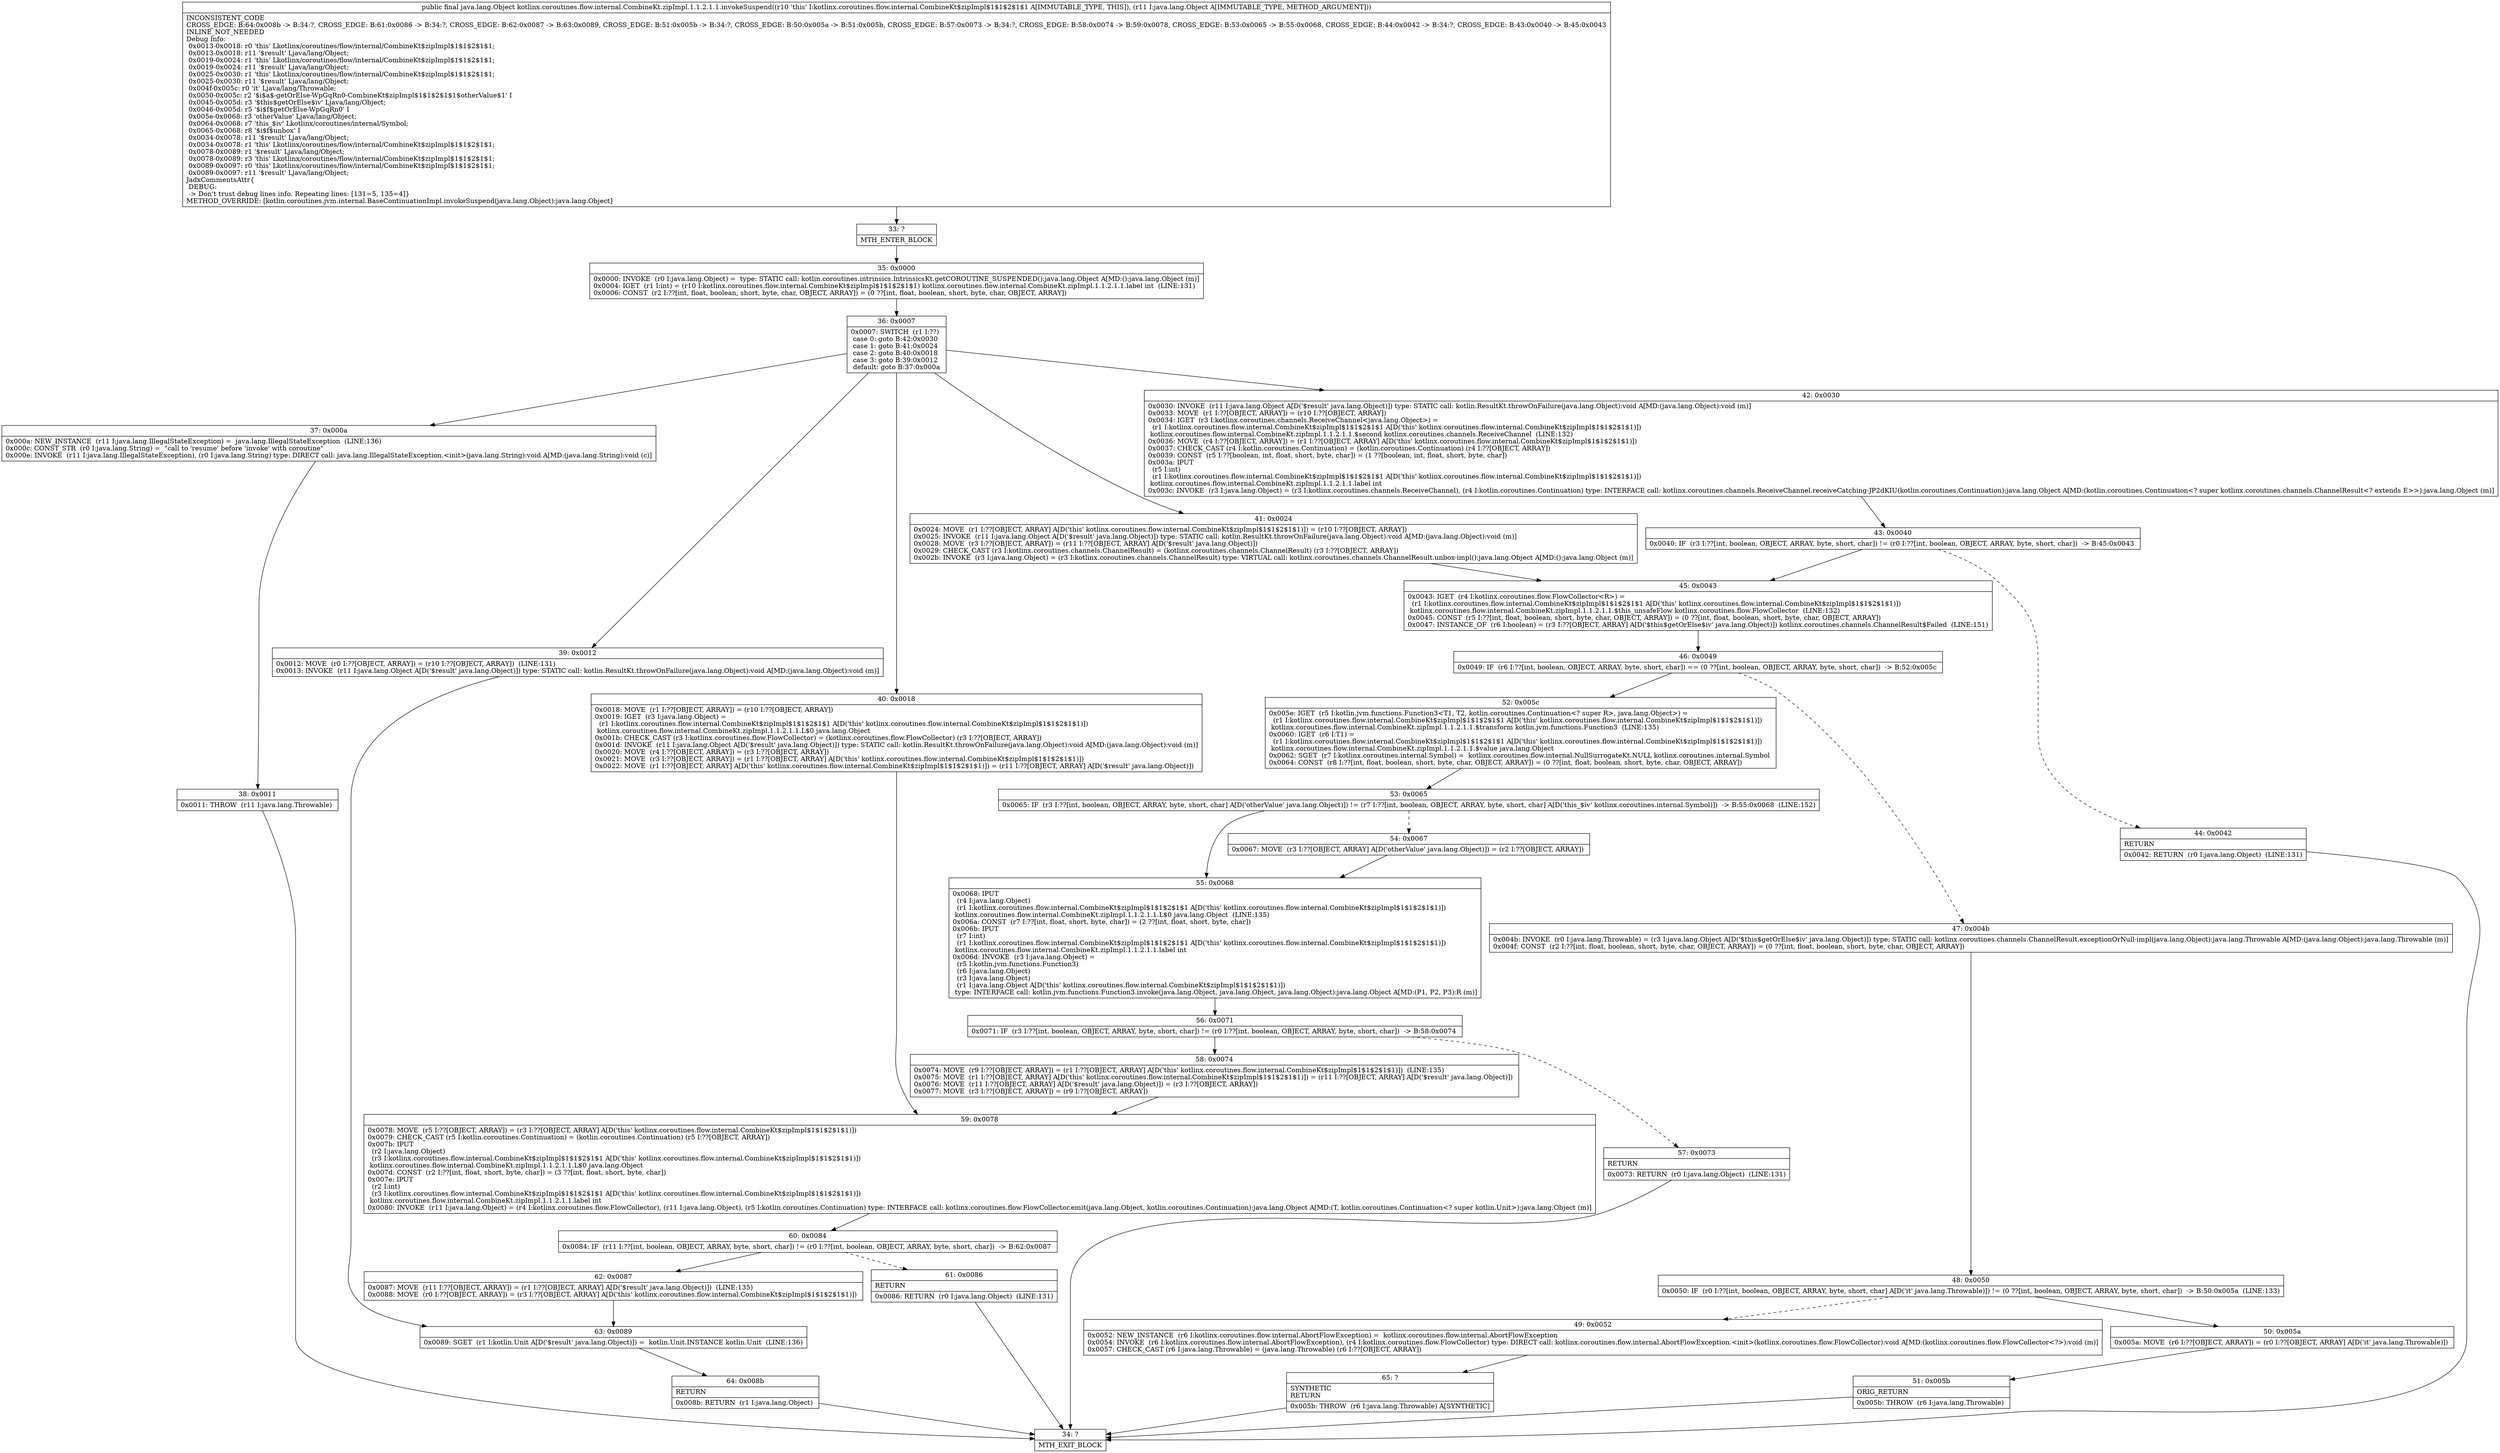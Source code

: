 digraph "CFG forkotlinx.coroutines.flow.internal.CombineKt.zipImpl.1.1.2.1.1.invokeSuspend(Ljava\/lang\/Object;)Ljava\/lang\/Object;" {
Node_33 [shape=record,label="{33\:\ ?|MTH_ENTER_BLOCK\l}"];
Node_35 [shape=record,label="{35\:\ 0x0000|0x0000: INVOKE  (r0 I:java.lang.Object) =  type: STATIC call: kotlin.coroutines.intrinsics.IntrinsicsKt.getCOROUTINE_SUSPENDED():java.lang.Object A[MD:():java.lang.Object (m)]\l0x0004: IGET  (r1 I:int) = (r10 I:kotlinx.coroutines.flow.internal.CombineKt$zipImpl$1$1$2$1$1) kotlinx.coroutines.flow.internal.CombineKt.zipImpl.1.1.2.1.1.label int  (LINE:131)\l0x0006: CONST  (r2 I:??[int, float, boolean, short, byte, char, OBJECT, ARRAY]) = (0 ??[int, float, boolean, short, byte, char, OBJECT, ARRAY]) \l}"];
Node_36 [shape=record,label="{36\:\ 0x0007|0x0007: SWITCH  (r1 I:??)\l case 0: goto B:42:0x0030\l case 1: goto B:41:0x0024\l case 2: goto B:40:0x0018\l case 3: goto B:39:0x0012\l default: goto B:37:0x000a \l}"];
Node_37 [shape=record,label="{37\:\ 0x000a|0x000a: NEW_INSTANCE  (r11 I:java.lang.IllegalStateException) =  java.lang.IllegalStateException  (LINE:136)\l0x000c: CONST_STR  (r0 I:java.lang.String) =  \"call to 'resume' before 'invoke' with coroutine\" \l0x000e: INVOKE  (r11 I:java.lang.IllegalStateException), (r0 I:java.lang.String) type: DIRECT call: java.lang.IllegalStateException.\<init\>(java.lang.String):void A[MD:(java.lang.String):void (c)]\l}"];
Node_38 [shape=record,label="{38\:\ 0x0011|0x0011: THROW  (r11 I:java.lang.Throwable) \l}"];
Node_34 [shape=record,label="{34\:\ ?|MTH_EXIT_BLOCK\l}"];
Node_39 [shape=record,label="{39\:\ 0x0012|0x0012: MOVE  (r0 I:??[OBJECT, ARRAY]) = (r10 I:??[OBJECT, ARRAY])  (LINE:131)\l0x0013: INVOKE  (r11 I:java.lang.Object A[D('$result' java.lang.Object)]) type: STATIC call: kotlin.ResultKt.throwOnFailure(java.lang.Object):void A[MD:(java.lang.Object):void (m)]\l}"];
Node_63 [shape=record,label="{63\:\ 0x0089|0x0089: SGET  (r1 I:kotlin.Unit A[D('$result' java.lang.Object)]) =  kotlin.Unit.INSTANCE kotlin.Unit  (LINE:136)\l}"];
Node_64 [shape=record,label="{64\:\ 0x008b|RETURN\l|0x008b: RETURN  (r1 I:java.lang.Object) \l}"];
Node_40 [shape=record,label="{40\:\ 0x0018|0x0018: MOVE  (r1 I:??[OBJECT, ARRAY]) = (r10 I:??[OBJECT, ARRAY]) \l0x0019: IGET  (r3 I:java.lang.Object) = \l  (r1 I:kotlinx.coroutines.flow.internal.CombineKt$zipImpl$1$1$2$1$1 A[D('this' kotlinx.coroutines.flow.internal.CombineKt$zipImpl$1$1$2$1$1)])\l kotlinx.coroutines.flow.internal.CombineKt.zipImpl.1.1.2.1.1.L$0 java.lang.Object \l0x001b: CHECK_CAST (r3 I:kotlinx.coroutines.flow.FlowCollector) = (kotlinx.coroutines.flow.FlowCollector) (r3 I:??[OBJECT, ARRAY]) \l0x001d: INVOKE  (r11 I:java.lang.Object A[D('$result' java.lang.Object)]) type: STATIC call: kotlin.ResultKt.throwOnFailure(java.lang.Object):void A[MD:(java.lang.Object):void (m)]\l0x0020: MOVE  (r4 I:??[OBJECT, ARRAY]) = (r3 I:??[OBJECT, ARRAY]) \l0x0021: MOVE  (r3 I:??[OBJECT, ARRAY]) = (r1 I:??[OBJECT, ARRAY] A[D('this' kotlinx.coroutines.flow.internal.CombineKt$zipImpl$1$1$2$1$1)]) \l0x0022: MOVE  (r1 I:??[OBJECT, ARRAY] A[D('this' kotlinx.coroutines.flow.internal.CombineKt$zipImpl$1$1$2$1$1)]) = (r11 I:??[OBJECT, ARRAY] A[D('$result' java.lang.Object)]) \l}"];
Node_59 [shape=record,label="{59\:\ 0x0078|0x0078: MOVE  (r5 I:??[OBJECT, ARRAY]) = (r3 I:??[OBJECT, ARRAY] A[D('this' kotlinx.coroutines.flow.internal.CombineKt$zipImpl$1$1$2$1$1)]) \l0x0079: CHECK_CAST (r5 I:kotlin.coroutines.Continuation) = (kotlin.coroutines.Continuation) (r5 I:??[OBJECT, ARRAY]) \l0x007b: IPUT  \l  (r2 I:java.lang.Object)\l  (r3 I:kotlinx.coroutines.flow.internal.CombineKt$zipImpl$1$1$2$1$1 A[D('this' kotlinx.coroutines.flow.internal.CombineKt$zipImpl$1$1$2$1$1)])\l kotlinx.coroutines.flow.internal.CombineKt.zipImpl.1.1.2.1.1.L$0 java.lang.Object \l0x007d: CONST  (r2 I:??[int, float, short, byte, char]) = (3 ??[int, float, short, byte, char]) \l0x007e: IPUT  \l  (r2 I:int)\l  (r3 I:kotlinx.coroutines.flow.internal.CombineKt$zipImpl$1$1$2$1$1 A[D('this' kotlinx.coroutines.flow.internal.CombineKt$zipImpl$1$1$2$1$1)])\l kotlinx.coroutines.flow.internal.CombineKt.zipImpl.1.1.2.1.1.label int \l0x0080: INVOKE  (r11 I:java.lang.Object) = (r4 I:kotlinx.coroutines.flow.FlowCollector), (r11 I:java.lang.Object), (r5 I:kotlin.coroutines.Continuation) type: INTERFACE call: kotlinx.coroutines.flow.FlowCollector.emit(java.lang.Object, kotlin.coroutines.Continuation):java.lang.Object A[MD:(T, kotlin.coroutines.Continuation\<? super kotlin.Unit\>):java.lang.Object (m)]\l}"];
Node_60 [shape=record,label="{60\:\ 0x0084|0x0084: IF  (r11 I:??[int, boolean, OBJECT, ARRAY, byte, short, char]) != (r0 I:??[int, boolean, OBJECT, ARRAY, byte, short, char])  \-\> B:62:0x0087 \l}"];
Node_61 [shape=record,label="{61\:\ 0x0086|RETURN\l|0x0086: RETURN  (r0 I:java.lang.Object)  (LINE:131)\l}"];
Node_62 [shape=record,label="{62\:\ 0x0087|0x0087: MOVE  (r11 I:??[OBJECT, ARRAY]) = (r1 I:??[OBJECT, ARRAY] A[D('$result' java.lang.Object)])  (LINE:135)\l0x0088: MOVE  (r0 I:??[OBJECT, ARRAY]) = (r3 I:??[OBJECT, ARRAY] A[D('this' kotlinx.coroutines.flow.internal.CombineKt$zipImpl$1$1$2$1$1)]) \l}"];
Node_41 [shape=record,label="{41\:\ 0x0024|0x0024: MOVE  (r1 I:??[OBJECT, ARRAY] A[D('this' kotlinx.coroutines.flow.internal.CombineKt$zipImpl$1$1$2$1$1)]) = (r10 I:??[OBJECT, ARRAY]) \l0x0025: INVOKE  (r11 I:java.lang.Object A[D('$result' java.lang.Object)]) type: STATIC call: kotlin.ResultKt.throwOnFailure(java.lang.Object):void A[MD:(java.lang.Object):void (m)]\l0x0028: MOVE  (r3 I:??[OBJECT, ARRAY]) = (r11 I:??[OBJECT, ARRAY] A[D('$result' java.lang.Object)]) \l0x0029: CHECK_CAST (r3 I:kotlinx.coroutines.channels.ChannelResult) = (kotlinx.coroutines.channels.ChannelResult) (r3 I:??[OBJECT, ARRAY]) \l0x002b: INVOKE  (r3 I:java.lang.Object) = (r3 I:kotlinx.coroutines.channels.ChannelResult) type: VIRTUAL call: kotlinx.coroutines.channels.ChannelResult.unbox\-impl():java.lang.Object A[MD:():java.lang.Object (m)]\l}"];
Node_45 [shape=record,label="{45\:\ 0x0043|0x0043: IGET  (r4 I:kotlinx.coroutines.flow.FlowCollector\<R\>) = \l  (r1 I:kotlinx.coroutines.flow.internal.CombineKt$zipImpl$1$1$2$1$1 A[D('this' kotlinx.coroutines.flow.internal.CombineKt$zipImpl$1$1$2$1$1)])\l kotlinx.coroutines.flow.internal.CombineKt.zipImpl.1.1.2.1.1.$this_unsafeFlow kotlinx.coroutines.flow.FlowCollector  (LINE:132)\l0x0045: CONST  (r5 I:??[int, float, boolean, short, byte, char, OBJECT, ARRAY]) = (0 ??[int, float, boolean, short, byte, char, OBJECT, ARRAY]) \l0x0047: INSTANCE_OF  (r6 I:boolean) = (r3 I:??[OBJECT, ARRAY] A[D('$this$getOrElse$iv' java.lang.Object)]) kotlinx.coroutines.channels.ChannelResult$Failed  (LINE:151)\l}"];
Node_46 [shape=record,label="{46\:\ 0x0049|0x0049: IF  (r6 I:??[int, boolean, OBJECT, ARRAY, byte, short, char]) == (0 ??[int, boolean, OBJECT, ARRAY, byte, short, char])  \-\> B:52:0x005c \l}"];
Node_47 [shape=record,label="{47\:\ 0x004b|0x004b: INVOKE  (r0 I:java.lang.Throwable) = (r3 I:java.lang.Object A[D('$this$getOrElse$iv' java.lang.Object)]) type: STATIC call: kotlinx.coroutines.channels.ChannelResult.exceptionOrNull\-impl(java.lang.Object):java.lang.Throwable A[MD:(java.lang.Object):java.lang.Throwable (m)]\l0x004f: CONST  (r2 I:??[int, float, boolean, short, byte, char, OBJECT, ARRAY]) = (0 ??[int, float, boolean, short, byte, char, OBJECT, ARRAY]) \l}"];
Node_48 [shape=record,label="{48\:\ 0x0050|0x0050: IF  (r0 I:??[int, boolean, OBJECT, ARRAY, byte, short, char] A[D('it' java.lang.Throwable)]) != (0 ??[int, boolean, OBJECT, ARRAY, byte, short, char])  \-\> B:50:0x005a  (LINE:133)\l}"];
Node_49 [shape=record,label="{49\:\ 0x0052|0x0052: NEW_INSTANCE  (r6 I:kotlinx.coroutines.flow.internal.AbortFlowException) =  kotlinx.coroutines.flow.internal.AbortFlowException \l0x0054: INVOKE  (r6 I:kotlinx.coroutines.flow.internal.AbortFlowException), (r4 I:kotlinx.coroutines.flow.FlowCollector) type: DIRECT call: kotlinx.coroutines.flow.internal.AbortFlowException.\<init\>(kotlinx.coroutines.flow.FlowCollector):void A[MD:(kotlinx.coroutines.flow.FlowCollector\<?\>):void (m)]\l0x0057: CHECK_CAST (r6 I:java.lang.Throwable) = (java.lang.Throwable) (r6 I:??[OBJECT, ARRAY]) \l}"];
Node_65 [shape=record,label="{65\:\ ?|SYNTHETIC\lRETURN\l|0x005b: THROW  (r6 I:java.lang.Throwable) A[SYNTHETIC]\l}"];
Node_50 [shape=record,label="{50\:\ 0x005a|0x005a: MOVE  (r6 I:??[OBJECT, ARRAY]) = (r0 I:??[OBJECT, ARRAY] A[D('it' java.lang.Throwable)]) \l}"];
Node_51 [shape=record,label="{51\:\ 0x005b|ORIG_RETURN\l|0x005b: THROW  (r6 I:java.lang.Throwable) \l}"];
Node_52 [shape=record,label="{52\:\ 0x005c|0x005e: IGET  (r5 I:kotlin.jvm.functions.Function3\<T1, T2, kotlin.coroutines.Continuation\<? super R\>, java.lang.Object\>) = \l  (r1 I:kotlinx.coroutines.flow.internal.CombineKt$zipImpl$1$1$2$1$1 A[D('this' kotlinx.coroutines.flow.internal.CombineKt$zipImpl$1$1$2$1$1)])\l kotlinx.coroutines.flow.internal.CombineKt.zipImpl.1.1.2.1.1.$transform kotlin.jvm.functions.Function3  (LINE:135)\l0x0060: IGET  (r6 I:T1) = \l  (r1 I:kotlinx.coroutines.flow.internal.CombineKt$zipImpl$1$1$2$1$1 A[D('this' kotlinx.coroutines.flow.internal.CombineKt$zipImpl$1$1$2$1$1)])\l kotlinx.coroutines.flow.internal.CombineKt.zipImpl.1.1.2.1.1.$value java.lang.Object \l0x0062: SGET  (r7 I:kotlinx.coroutines.internal.Symbol) =  kotlinx.coroutines.flow.internal.NullSurrogateKt.NULL kotlinx.coroutines.internal.Symbol \l0x0064: CONST  (r8 I:??[int, float, boolean, short, byte, char, OBJECT, ARRAY]) = (0 ??[int, float, boolean, short, byte, char, OBJECT, ARRAY]) \l}"];
Node_53 [shape=record,label="{53\:\ 0x0065|0x0065: IF  (r3 I:??[int, boolean, OBJECT, ARRAY, byte, short, char] A[D('otherValue' java.lang.Object)]) != (r7 I:??[int, boolean, OBJECT, ARRAY, byte, short, char] A[D('this_$iv' kotlinx.coroutines.internal.Symbol)])  \-\> B:55:0x0068  (LINE:152)\l}"];
Node_54 [shape=record,label="{54\:\ 0x0067|0x0067: MOVE  (r3 I:??[OBJECT, ARRAY] A[D('otherValue' java.lang.Object)]) = (r2 I:??[OBJECT, ARRAY]) \l}"];
Node_55 [shape=record,label="{55\:\ 0x0068|0x0068: IPUT  \l  (r4 I:java.lang.Object)\l  (r1 I:kotlinx.coroutines.flow.internal.CombineKt$zipImpl$1$1$2$1$1 A[D('this' kotlinx.coroutines.flow.internal.CombineKt$zipImpl$1$1$2$1$1)])\l kotlinx.coroutines.flow.internal.CombineKt.zipImpl.1.1.2.1.1.L$0 java.lang.Object  (LINE:135)\l0x006a: CONST  (r7 I:??[int, float, short, byte, char]) = (2 ??[int, float, short, byte, char]) \l0x006b: IPUT  \l  (r7 I:int)\l  (r1 I:kotlinx.coroutines.flow.internal.CombineKt$zipImpl$1$1$2$1$1 A[D('this' kotlinx.coroutines.flow.internal.CombineKt$zipImpl$1$1$2$1$1)])\l kotlinx.coroutines.flow.internal.CombineKt.zipImpl.1.1.2.1.1.label int \l0x006d: INVOKE  (r3 I:java.lang.Object) = \l  (r5 I:kotlin.jvm.functions.Function3)\l  (r6 I:java.lang.Object)\l  (r3 I:java.lang.Object)\l  (r1 I:java.lang.Object A[D('this' kotlinx.coroutines.flow.internal.CombineKt$zipImpl$1$1$2$1$1)])\l type: INTERFACE call: kotlin.jvm.functions.Function3.invoke(java.lang.Object, java.lang.Object, java.lang.Object):java.lang.Object A[MD:(P1, P2, P3):R (m)]\l}"];
Node_56 [shape=record,label="{56\:\ 0x0071|0x0071: IF  (r3 I:??[int, boolean, OBJECT, ARRAY, byte, short, char]) != (r0 I:??[int, boolean, OBJECT, ARRAY, byte, short, char])  \-\> B:58:0x0074 \l}"];
Node_57 [shape=record,label="{57\:\ 0x0073|RETURN\l|0x0073: RETURN  (r0 I:java.lang.Object)  (LINE:131)\l}"];
Node_58 [shape=record,label="{58\:\ 0x0074|0x0074: MOVE  (r9 I:??[OBJECT, ARRAY]) = (r1 I:??[OBJECT, ARRAY] A[D('this' kotlinx.coroutines.flow.internal.CombineKt$zipImpl$1$1$2$1$1)])  (LINE:135)\l0x0075: MOVE  (r1 I:??[OBJECT, ARRAY] A[D('this' kotlinx.coroutines.flow.internal.CombineKt$zipImpl$1$1$2$1$1)]) = (r11 I:??[OBJECT, ARRAY] A[D('$result' java.lang.Object)]) \l0x0076: MOVE  (r11 I:??[OBJECT, ARRAY] A[D('$result' java.lang.Object)]) = (r3 I:??[OBJECT, ARRAY]) \l0x0077: MOVE  (r3 I:??[OBJECT, ARRAY]) = (r9 I:??[OBJECT, ARRAY]) \l}"];
Node_42 [shape=record,label="{42\:\ 0x0030|0x0030: INVOKE  (r11 I:java.lang.Object A[D('$result' java.lang.Object)]) type: STATIC call: kotlin.ResultKt.throwOnFailure(java.lang.Object):void A[MD:(java.lang.Object):void (m)]\l0x0033: MOVE  (r1 I:??[OBJECT, ARRAY]) = (r10 I:??[OBJECT, ARRAY]) \l0x0034: IGET  (r3 I:kotlinx.coroutines.channels.ReceiveChannel\<java.lang.Object\>) = \l  (r1 I:kotlinx.coroutines.flow.internal.CombineKt$zipImpl$1$1$2$1$1 A[D('this' kotlinx.coroutines.flow.internal.CombineKt$zipImpl$1$1$2$1$1)])\l kotlinx.coroutines.flow.internal.CombineKt.zipImpl.1.1.2.1.1.$second kotlinx.coroutines.channels.ReceiveChannel  (LINE:132)\l0x0036: MOVE  (r4 I:??[OBJECT, ARRAY]) = (r1 I:??[OBJECT, ARRAY] A[D('this' kotlinx.coroutines.flow.internal.CombineKt$zipImpl$1$1$2$1$1)]) \l0x0037: CHECK_CAST (r4 I:kotlin.coroutines.Continuation) = (kotlin.coroutines.Continuation) (r4 I:??[OBJECT, ARRAY]) \l0x0039: CONST  (r5 I:??[boolean, int, float, short, byte, char]) = (1 ??[boolean, int, float, short, byte, char]) \l0x003a: IPUT  \l  (r5 I:int)\l  (r1 I:kotlinx.coroutines.flow.internal.CombineKt$zipImpl$1$1$2$1$1 A[D('this' kotlinx.coroutines.flow.internal.CombineKt$zipImpl$1$1$2$1$1)])\l kotlinx.coroutines.flow.internal.CombineKt.zipImpl.1.1.2.1.1.label int \l0x003c: INVOKE  (r3 I:java.lang.Object) = (r3 I:kotlinx.coroutines.channels.ReceiveChannel), (r4 I:kotlin.coroutines.Continuation) type: INTERFACE call: kotlinx.coroutines.channels.ReceiveChannel.receiveCatching\-JP2dKIU(kotlin.coroutines.Continuation):java.lang.Object A[MD:(kotlin.coroutines.Continuation\<? super kotlinx.coroutines.channels.ChannelResult\<? extends E\>\>):java.lang.Object (m)]\l}"];
Node_43 [shape=record,label="{43\:\ 0x0040|0x0040: IF  (r3 I:??[int, boolean, OBJECT, ARRAY, byte, short, char]) != (r0 I:??[int, boolean, OBJECT, ARRAY, byte, short, char])  \-\> B:45:0x0043 \l}"];
Node_44 [shape=record,label="{44\:\ 0x0042|RETURN\l|0x0042: RETURN  (r0 I:java.lang.Object)  (LINE:131)\l}"];
MethodNode[shape=record,label="{public final java.lang.Object kotlinx.coroutines.flow.internal.CombineKt.zipImpl.1.1.2.1.1.invokeSuspend((r10 'this' I:kotlinx.coroutines.flow.internal.CombineKt$zipImpl$1$1$2$1$1 A[IMMUTABLE_TYPE, THIS]), (r11 I:java.lang.Object A[IMMUTABLE_TYPE, METHOD_ARGUMENT]))  | INCONSISTENT_CODE\lCROSS_EDGE: B:64:0x008b \-\> B:34:?, CROSS_EDGE: B:61:0x0086 \-\> B:34:?, CROSS_EDGE: B:62:0x0087 \-\> B:63:0x0089, CROSS_EDGE: B:51:0x005b \-\> B:34:?, CROSS_EDGE: B:50:0x005a \-\> B:51:0x005b, CROSS_EDGE: B:57:0x0073 \-\> B:34:?, CROSS_EDGE: B:58:0x0074 \-\> B:59:0x0078, CROSS_EDGE: B:53:0x0065 \-\> B:55:0x0068, CROSS_EDGE: B:44:0x0042 \-\> B:34:?, CROSS_EDGE: B:43:0x0040 \-\> B:45:0x0043\lINLINE_NOT_NEEDED\lDebug Info:\l  0x0013\-0x0018: r0 'this' Lkotlinx\/coroutines\/flow\/internal\/CombineKt$zipImpl$1$1$2$1$1;\l  0x0013\-0x0018: r11 '$result' Ljava\/lang\/Object;\l  0x0019\-0x0024: r1 'this' Lkotlinx\/coroutines\/flow\/internal\/CombineKt$zipImpl$1$1$2$1$1;\l  0x0019\-0x0024: r11 '$result' Ljava\/lang\/Object;\l  0x0025\-0x0030: r1 'this' Lkotlinx\/coroutines\/flow\/internal\/CombineKt$zipImpl$1$1$2$1$1;\l  0x0025\-0x0030: r11 '$result' Ljava\/lang\/Object;\l  0x004f\-0x005c: r0 'it' Ljava\/lang\/Throwable;\l  0x0050\-0x005c: r2 '$i$a$\-getOrElse\-WpGqRn0\-CombineKt$zipImpl$1$1$2$1$1$otherValue$1' I\l  0x0045\-0x005d: r3 '$this$getOrElse$iv' Ljava\/lang\/Object;\l  0x0046\-0x005d: r5 '$i$f$getOrElse\-WpGqRn0' I\l  0x005e\-0x0068: r3 'otherValue' Ljava\/lang\/Object;\l  0x0064\-0x0068: r7 'this_$iv' Lkotlinx\/coroutines\/internal\/Symbol;\l  0x0065\-0x0068: r8 '$i$f$unbox' I\l  0x0034\-0x0078: r11 '$result' Ljava\/lang\/Object;\l  0x0034\-0x0078: r1 'this' Lkotlinx\/coroutines\/flow\/internal\/CombineKt$zipImpl$1$1$2$1$1;\l  0x0078\-0x0089: r1 '$result' Ljava\/lang\/Object;\l  0x0078\-0x0089: r3 'this' Lkotlinx\/coroutines\/flow\/internal\/CombineKt$zipImpl$1$1$2$1$1;\l  0x0089\-0x0097: r0 'this' Lkotlinx\/coroutines\/flow\/internal\/CombineKt$zipImpl$1$1$2$1$1;\l  0x0089\-0x0097: r11 '$result' Ljava\/lang\/Object;\lJadxCommentsAttr\{\l DEBUG: \l \-\> Don't trust debug lines info. Repeating lines: [131=5, 135=4]\}\lMETHOD_OVERRIDE: [kotlin.coroutines.jvm.internal.BaseContinuationImpl.invokeSuspend(java.lang.Object):java.lang.Object]\l}"];
MethodNode -> Node_33;Node_33 -> Node_35;
Node_35 -> Node_36;
Node_36 -> Node_37;
Node_36 -> Node_39;
Node_36 -> Node_40;
Node_36 -> Node_41;
Node_36 -> Node_42;
Node_37 -> Node_38;
Node_38 -> Node_34;
Node_39 -> Node_63;
Node_63 -> Node_64;
Node_64 -> Node_34;
Node_40 -> Node_59;
Node_59 -> Node_60;
Node_60 -> Node_61[style=dashed];
Node_60 -> Node_62;
Node_61 -> Node_34;
Node_62 -> Node_63;
Node_41 -> Node_45;
Node_45 -> Node_46;
Node_46 -> Node_47[style=dashed];
Node_46 -> Node_52;
Node_47 -> Node_48;
Node_48 -> Node_49[style=dashed];
Node_48 -> Node_50;
Node_49 -> Node_65;
Node_65 -> Node_34;
Node_50 -> Node_51;
Node_51 -> Node_34;
Node_52 -> Node_53;
Node_53 -> Node_54[style=dashed];
Node_53 -> Node_55;
Node_54 -> Node_55;
Node_55 -> Node_56;
Node_56 -> Node_57[style=dashed];
Node_56 -> Node_58;
Node_57 -> Node_34;
Node_58 -> Node_59;
Node_42 -> Node_43;
Node_43 -> Node_44[style=dashed];
Node_43 -> Node_45;
Node_44 -> Node_34;
}

